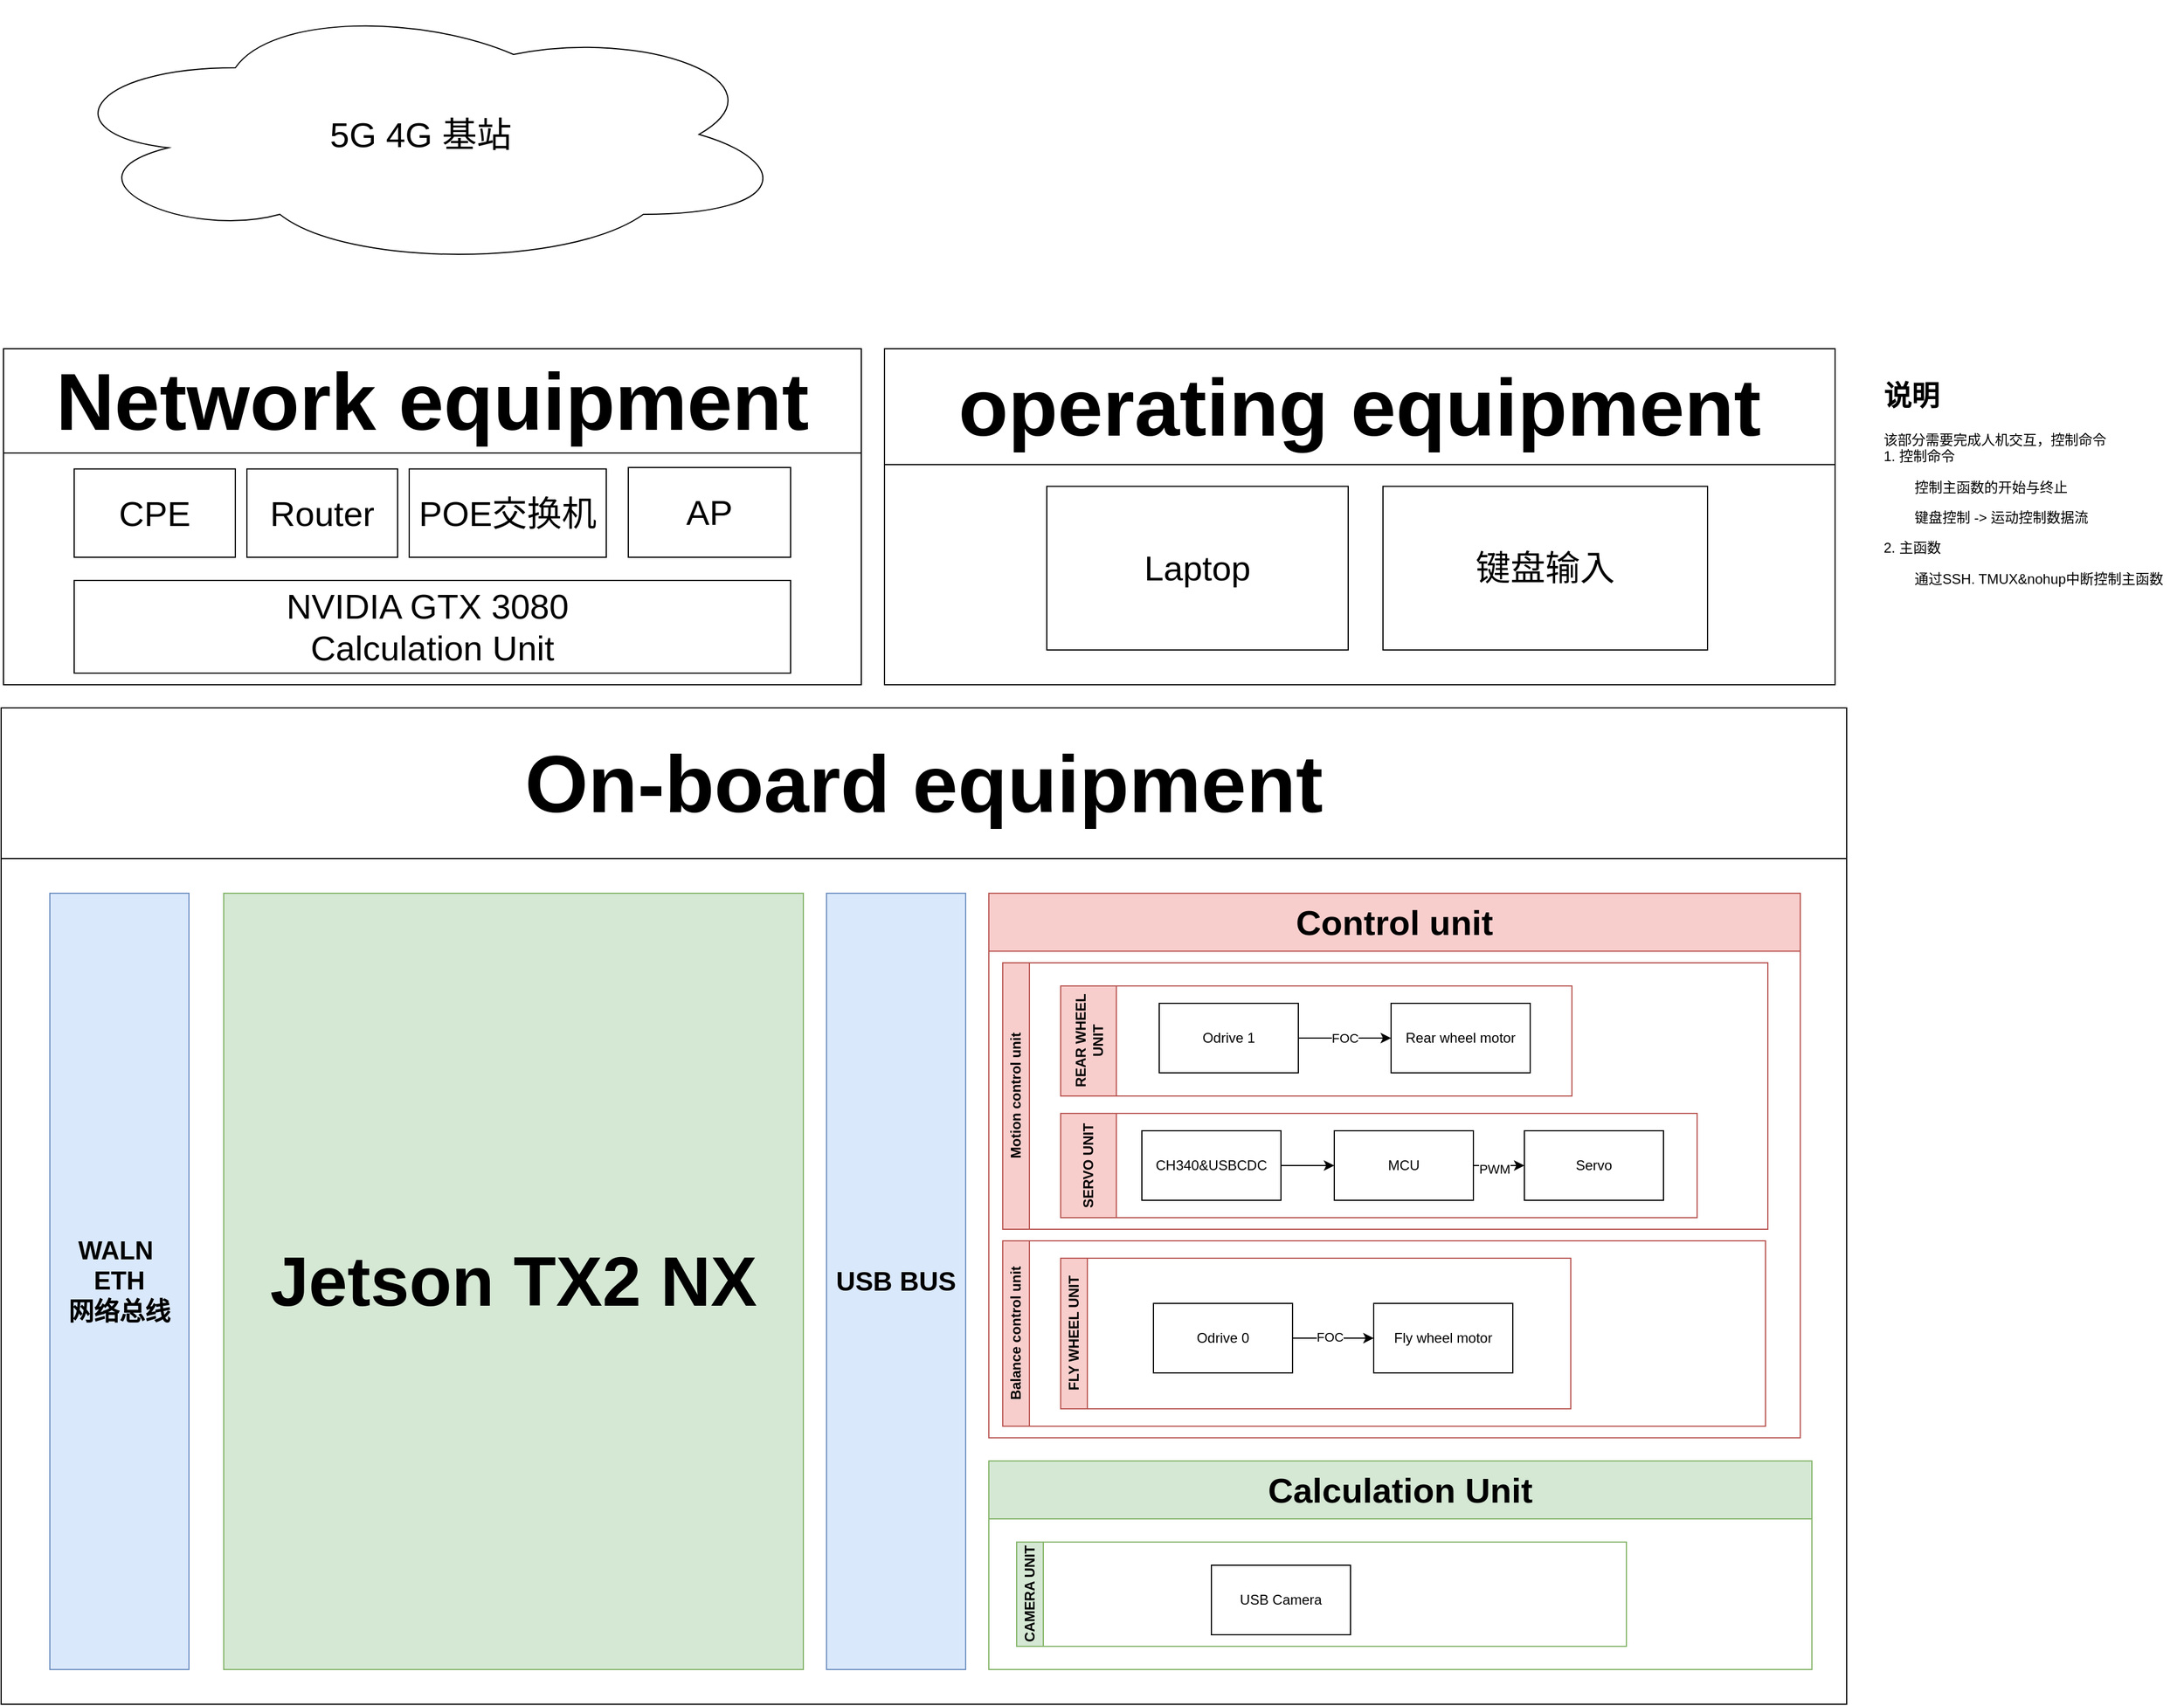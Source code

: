 <mxfile version="24.8.6">
  <diagram name="第 1 页" id="TpAxkA-5jHn0ikR9mtkz">
    <mxGraphModel dx="8586" dy="3474" grid="1" gridSize="10" guides="1" tooltips="1" connect="1" arrows="1" fold="1" page="1" pageScale="1" pageWidth="827" pageHeight="1169" math="0" shadow="0">
      <root>
        <mxCell id="0" />
        <mxCell id="1" parent="0" />
        <mxCell id="-onIj1_HeKY1G9aCZLk_-1" value="&lt;font style=&quot;font-size: 30px;&quot;&gt;5G 4G 基站&lt;/font&gt;" style="ellipse;shape=cloud;whiteSpace=wrap;html=1;" vertex="1" parent="1">
          <mxGeometry x="-6160" y="-1300" width="640" height="230" as="geometry" />
        </mxCell>
        <mxCell id="-onIj1_HeKY1G9aCZLk_-2" value="&lt;font style=&quot;font-size: 70px;&quot;&gt;Network equipment&lt;/font&gt;" style="swimlane;whiteSpace=wrap;html=1;startSize=90;" vertex="1" parent="1">
          <mxGeometry x="-6200" y="-1000" width="740" height="290" as="geometry" />
        </mxCell>
        <mxCell id="-onIj1_HeKY1G9aCZLk_-3" value="&lt;font style=&quot;font-size: 30px;&quot;&gt;NVIDIA GTX 3080&amp;nbsp;&lt;/font&gt;&lt;div style=&quot;font-size: 30px;&quot;&gt;&lt;font style=&quot;font-size: 30px;&quot;&gt;Calculation Unit&lt;/font&gt;&lt;/div&gt;" style="rounded=0;whiteSpace=wrap;html=1;" vertex="1" parent="-onIj1_HeKY1G9aCZLk_-2">
          <mxGeometry x="61" y="200" width="618" height="80" as="geometry" />
        </mxCell>
        <mxCell id="-onIj1_HeKY1G9aCZLk_-4" value="&lt;font style=&quot;font-size: 30px;&quot;&gt;CPE&lt;/font&gt;" style="rounded=0;whiteSpace=wrap;html=1;" vertex="1" parent="-onIj1_HeKY1G9aCZLk_-2">
          <mxGeometry x="61" y="103.75" width="139" height="76.25" as="geometry" />
        </mxCell>
        <mxCell id="-onIj1_HeKY1G9aCZLk_-5" value="&lt;font style=&quot;font-size: 30px;&quot;&gt;Router&lt;/font&gt;" style="rounded=0;whiteSpace=wrap;html=1;" vertex="1" parent="-onIj1_HeKY1G9aCZLk_-2">
          <mxGeometry x="210" y="103.75" width="130" height="76.25" as="geometry" />
        </mxCell>
        <mxCell id="-onIj1_HeKY1G9aCZLk_-6" value="&lt;font style=&quot;font-size: 30px;&quot;&gt;AP&lt;/font&gt;" style="rounded=0;whiteSpace=wrap;html=1;" vertex="1" parent="-onIj1_HeKY1G9aCZLk_-2">
          <mxGeometry x="539" y="102.5" width="140" height="77.5" as="geometry" />
        </mxCell>
        <mxCell id="-onIj1_HeKY1G9aCZLk_-7" value="&lt;font style=&quot;font-size: 30px;&quot;&gt;POE交换机&lt;/font&gt;" style="rounded=0;whiteSpace=wrap;html=1;" vertex="1" parent="-onIj1_HeKY1G9aCZLk_-2">
          <mxGeometry x="350" y="103.75" width="170" height="76.25" as="geometry" />
        </mxCell>
        <mxCell id="-onIj1_HeKY1G9aCZLk_-8" value="&lt;font style=&quot;font-size: 70px;&quot;&gt;On-board equipment&lt;/font&gt;" style="swimlane;whiteSpace=wrap;html=1;startSize=130;" vertex="1" parent="1">
          <mxGeometry x="-6202" y="-690" width="1592" height="860" as="geometry" />
        </mxCell>
        <mxCell id="-onIj1_HeKY1G9aCZLk_-9" value="&lt;font size=&quot;1&quot; style=&quot;&quot;&gt;&lt;b style=&quot;font-size: 60px;&quot;&gt;Jetson TX2 NX&lt;/b&gt;&lt;/font&gt;" style="rounded=0;whiteSpace=wrap;html=1;fillColor=#d5e8d4;strokeColor=#82b366;" vertex="1" parent="-onIj1_HeKY1G9aCZLk_-8">
          <mxGeometry x="192" y="160" width="500" height="670" as="geometry" />
        </mxCell>
        <mxCell id="-onIj1_HeKY1G9aCZLk_-10" value="&lt;font style=&quot;font-size: 23px;&quot;&gt;&lt;b&gt;USB BUS&lt;/b&gt;&lt;/font&gt;" style="rounded=0;whiteSpace=wrap;html=1;direction=west;fillColor=#dae8fc;strokeColor=#6c8ebf;" vertex="1" parent="-onIj1_HeKY1G9aCZLk_-8">
          <mxGeometry x="712" y="160" width="120" height="670" as="geometry" />
        </mxCell>
        <mxCell id="-onIj1_HeKY1G9aCZLk_-11" value="&lt;font style=&quot;font-size: 30px;&quot;&gt;Control unit&lt;/font&gt;" style="swimlane;whiteSpace=wrap;html=1;startSize=50;fillColor=#f8cecc;strokeColor=#b85450;" vertex="1" parent="-onIj1_HeKY1G9aCZLk_-8">
          <mxGeometry x="852" y="160" width="700" height="470" as="geometry" />
        </mxCell>
        <mxCell id="-onIj1_HeKY1G9aCZLk_-12" value="Balance control unit" style="swimlane;horizontal=0;whiteSpace=wrap;html=1;direction=east;fillColor=#f8cecc;strokeColor=#b85450;" vertex="1" parent="-onIj1_HeKY1G9aCZLk_-11">
          <mxGeometry x="12" y="300" width="658" height="160" as="geometry" />
        </mxCell>
        <mxCell id="-onIj1_HeKY1G9aCZLk_-13" value="FLY WHEEL UNIT" style="swimlane;horizontal=0;whiteSpace=wrap;html=1;fillColor=#f8cecc;strokeColor=#b85450;" vertex="1" parent="-onIj1_HeKY1G9aCZLk_-12">
          <mxGeometry x="50" y="15" width="440" height="130" as="geometry" />
        </mxCell>
        <mxCell id="-onIj1_HeKY1G9aCZLk_-14" value="" style="edgeStyle=orthogonalEdgeStyle;rounded=0;orthogonalLoop=1;jettySize=auto;html=1;" edge="1" parent="-onIj1_HeKY1G9aCZLk_-13" source="-onIj1_HeKY1G9aCZLk_-16" target="-onIj1_HeKY1G9aCZLk_-17">
          <mxGeometry relative="1" as="geometry" />
        </mxCell>
        <mxCell id="-onIj1_HeKY1G9aCZLk_-15" value="FOC" style="edgeLabel;html=1;align=center;verticalAlign=middle;resizable=0;points=[];" vertex="1" connectable="0" parent="-onIj1_HeKY1G9aCZLk_-14">
          <mxGeometry x="-0.082" y="1" relative="1" as="geometry">
            <mxPoint as="offset" />
          </mxGeometry>
        </mxCell>
        <mxCell id="-onIj1_HeKY1G9aCZLk_-16" value="Odrive 0" style="rounded=0;whiteSpace=wrap;html=1;" vertex="1" parent="-onIj1_HeKY1G9aCZLk_-13">
          <mxGeometry x="80" y="39" width="120" height="60" as="geometry" />
        </mxCell>
        <mxCell id="-onIj1_HeKY1G9aCZLk_-17" value="Fly wheel motor" style="rounded=0;whiteSpace=wrap;html=1;" vertex="1" parent="-onIj1_HeKY1G9aCZLk_-13">
          <mxGeometry x="270" y="39" width="120" height="60" as="geometry" />
        </mxCell>
        <mxCell id="-onIj1_HeKY1G9aCZLk_-18" value="Motion control unit" style="swimlane;horizontal=0;whiteSpace=wrap;html=1;direction=east;fillColor=#f8cecc;strokeColor=#b85450;" vertex="1" parent="-onIj1_HeKY1G9aCZLk_-11">
          <mxGeometry x="12" y="60" width="660" height="230" as="geometry" />
        </mxCell>
        <mxCell id="-onIj1_HeKY1G9aCZLk_-19" value="SERVO UNIT" style="swimlane;horizontal=0;whiteSpace=wrap;html=1;startSize=48;fillColor=#f8cecc;strokeColor=#b85450;" vertex="1" parent="-onIj1_HeKY1G9aCZLk_-18">
          <mxGeometry x="50" y="130" width="549" height="90" as="geometry" />
        </mxCell>
        <mxCell id="-onIj1_HeKY1G9aCZLk_-20" style="edgeStyle=orthogonalEdgeStyle;rounded=0;orthogonalLoop=1;jettySize=auto;html=1;" edge="1" parent="-onIj1_HeKY1G9aCZLk_-19" source="-onIj1_HeKY1G9aCZLk_-22" target="-onIj1_HeKY1G9aCZLk_-23">
          <mxGeometry relative="1" as="geometry" />
        </mxCell>
        <mxCell id="-onIj1_HeKY1G9aCZLk_-21" value="PWM" style="edgeLabel;html=1;align=center;verticalAlign=middle;resizable=0;points=[];" vertex="1" connectable="0" parent="-onIj1_HeKY1G9aCZLk_-20">
          <mxGeometry x="-0.201" y="-3" relative="1" as="geometry">
            <mxPoint as="offset" />
          </mxGeometry>
        </mxCell>
        <mxCell id="-onIj1_HeKY1G9aCZLk_-22" value="MCU" style="rounded=0;whiteSpace=wrap;html=1;" vertex="1" parent="-onIj1_HeKY1G9aCZLk_-19">
          <mxGeometry x="236" y="15" width="120" height="60" as="geometry" />
        </mxCell>
        <mxCell id="-onIj1_HeKY1G9aCZLk_-23" value="Servo" style="rounded=0;whiteSpace=wrap;html=1;" vertex="1" parent="-onIj1_HeKY1G9aCZLk_-19">
          <mxGeometry x="400" y="15" width="120" height="60" as="geometry" />
        </mxCell>
        <mxCell id="-onIj1_HeKY1G9aCZLk_-24" style="edgeStyle=orthogonalEdgeStyle;rounded=0;orthogonalLoop=1;jettySize=auto;html=1;" edge="1" parent="-onIj1_HeKY1G9aCZLk_-19" source="-onIj1_HeKY1G9aCZLk_-25" target="-onIj1_HeKY1G9aCZLk_-22">
          <mxGeometry relative="1" as="geometry" />
        </mxCell>
        <mxCell id="-onIj1_HeKY1G9aCZLk_-25" value="CH340&amp;amp;USBCDC" style="rounded=0;whiteSpace=wrap;html=1;" vertex="1" parent="-onIj1_HeKY1G9aCZLk_-19">
          <mxGeometry x="70" y="15" width="120" height="60" as="geometry" />
        </mxCell>
        <mxCell id="-onIj1_HeKY1G9aCZLk_-26" value="REAR WHEEL UNIT" style="swimlane;horizontal=0;whiteSpace=wrap;html=1;startSize=48;fillColor=#f8cecc;strokeColor=#b85450;" vertex="1" parent="-onIj1_HeKY1G9aCZLk_-18">
          <mxGeometry x="50" y="20" width="441" height="95" as="geometry" />
        </mxCell>
        <mxCell id="-onIj1_HeKY1G9aCZLk_-27" style="edgeStyle=orthogonalEdgeStyle;rounded=0;orthogonalLoop=1;jettySize=auto;html=1;" edge="1" parent="-onIj1_HeKY1G9aCZLk_-26" source="-onIj1_HeKY1G9aCZLk_-29" target="-onIj1_HeKY1G9aCZLk_-30">
          <mxGeometry relative="1" as="geometry" />
        </mxCell>
        <mxCell id="-onIj1_HeKY1G9aCZLk_-28" value="FOC" style="edgeLabel;html=1;align=center;verticalAlign=middle;resizable=0;points=[];" vertex="1" connectable="0" parent="-onIj1_HeKY1G9aCZLk_-27">
          <mxGeometry x="-0.018" relative="1" as="geometry">
            <mxPoint as="offset" />
          </mxGeometry>
        </mxCell>
        <mxCell id="-onIj1_HeKY1G9aCZLk_-29" value="Odrive 1" style="rounded=0;whiteSpace=wrap;html=1;" vertex="1" parent="-onIj1_HeKY1G9aCZLk_-26">
          <mxGeometry x="85" y="15" width="120" height="60" as="geometry" />
        </mxCell>
        <mxCell id="-onIj1_HeKY1G9aCZLk_-30" value="Rear wheel motor" style="rounded=0;whiteSpace=wrap;html=1;" vertex="1" parent="-onIj1_HeKY1G9aCZLk_-26">
          <mxGeometry x="285" y="15" width="120" height="60" as="geometry" />
        </mxCell>
        <mxCell id="-onIj1_HeKY1G9aCZLk_-31" value="&lt;font style=&quot;font-size: 30px;&quot;&gt;Calculation Unit&lt;/font&gt;" style="swimlane;whiteSpace=wrap;html=1;startSize=50;fillColor=#d5e8d4;strokeColor=#82b366;" vertex="1" parent="-onIj1_HeKY1G9aCZLk_-8">
          <mxGeometry x="852" y="650" width="710" height="180" as="geometry" />
        </mxCell>
        <mxCell id="-onIj1_HeKY1G9aCZLk_-32" value="CAMERA UNIT" style="swimlane;horizontal=0;whiteSpace=wrap;html=1;fillColor=#d5e8d4;strokeColor=#82b366;" vertex="1" parent="-onIj1_HeKY1G9aCZLk_-31">
          <mxGeometry x="24" y="70" width="526" height="90" as="geometry" />
        </mxCell>
        <mxCell id="-onIj1_HeKY1G9aCZLk_-33" value="USB Camera" style="whiteSpace=wrap;html=1;" vertex="1" parent="-onIj1_HeKY1G9aCZLk_-32">
          <mxGeometry x="168" y="20" width="120" height="60" as="geometry" />
        </mxCell>
        <mxCell id="-onIj1_HeKY1G9aCZLk_-34" value="&lt;font style=&quot;font-size: 22px;&quot;&gt;&lt;b&gt;WALN&amp;nbsp;&lt;/b&gt;&lt;/font&gt;&lt;div style=&quot;font-size: 22px;&quot;&gt;&lt;font style=&quot;font-size: 22px;&quot;&gt;&lt;b&gt;ETH&lt;/b&gt;&lt;/font&gt;&lt;/div&gt;&lt;div style=&quot;font-size: 22px;&quot;&gt;&lt;font style=&quot;font-size: 22px;&quot;&gt;&lt;b&gt;网络总线&lt;/b&gt;&lt;/font&gt;&lt;/div&gt;" style="rounded=0;whiteSpace=wrap;html=1;fillColor=#dae8fc;strokeColor=#6c8ebf;" vertex="1" parent="-onIj1_HeKY1G9aCZLk_-8">
          <mxGeometry x="42" y="160" width="120" height="670" as="geometry" />
        </mxCell>
        <mxCell id="-onIj1_HeKY1G9aCZLk_-35" value="&lt;font style=&quot;font-size: 70px;&quot;&gt;operating equipment&lt;/font&gt;" style="swimlane;whiteSpace=wrap;html=1;startSize=100;" vertex="1" parent="1">
          <mxGeometry x="-5440" y="-1000" width="820" height="290" as="geometry" />
        </mxCell>
        <mxCell id="-onIj1_HeKY1G9aCZLk_-36" value="&lt;font style=&quot;font-size: 30px;&quot;&gt;Laptop&lt;/font&gt;" style="rounded=0;whiteSpace=wrap;html=1;" vertex="1" parent="-onIj1_HeKY1G9aCZLk_-35">
          <mxGeometry x="140" y="118.75" width="260" height="141.25" as="geometry" />
        </mxCell>
        <mxCell id="-onIj1_HeKY1G9aCZLk_-37" value="&lt;font style=&quot;font-size: 30px;&quot;&gt;键盘输入&lt;/font&gt;" style="rounded=0;whiteSpace=wrap;html=1;" vertex="1" parent="-onIj1_HeKY1G9aCZLk_-35">
          <mxGeometry x="430" y="118.75" width="280" height="141.25" as="geometry" />
        </mxCell>
        <mxCell id="-onIj1_HeKY1G9aCZLk_-68" value="&lt;h1 style=&quot;margin-top: 0px;&quot;&gt;说明&lt;/h1&gt;&lt;p&gt;该部分需要完成人机交互，控制命令&lt;br&gt;1. 控制命令&lt;/p&gt;&lt;p&gt;&lt;span style=&quot;white-space: pre;&quot;&gt;&#x9;&lt;/span&gt;控制主函数的开始与终止&lt;/p&gt;&lt;p&gt;&lt;span style=&quot;white-space: pre;&quot;&gt;&#x9;&lt;/span&gt;键盘控制 -&amp;gt; 运动控制数据流&lt;br&gt;&lt;/p&gt;&lt;p&gt;2. 主函数&lt;/p&gt;&lt;p&gt;&lt;span style=&quot;white-space: pre;&quot;&gt;&#x9;&lt;/span&gt;通过SSH. TMUX&amp;amp;nohup中断控制主函数&lt;br&gt;&lt;/p&gt;&lt;p&gt;&lt;br&gt;&lt;/p&gt;" style="text;html=1;whiteSpace=wrap;overflow=hidden;rounded=0;" vertex="1" parent="1">
          <mxGeometry x="-4580" y="-980" width="260" height="215" as="geometry" />
        </mxCell>
      </root>
    </mxGraphModel>
  </diagram>
</mxfile>
